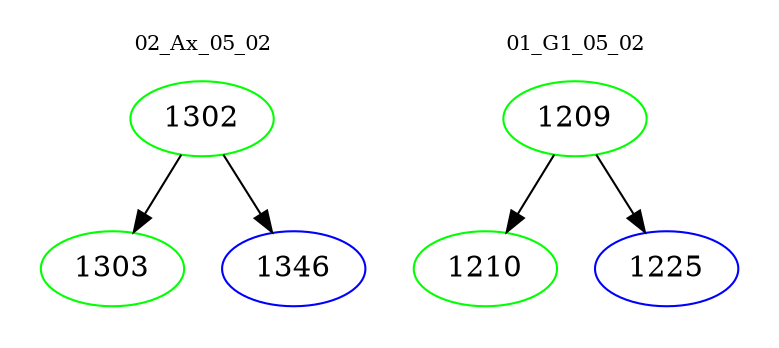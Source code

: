 digraph{
subgraph cluster_0 {
color = white
label = "02_Ax_05_02";
fontsize=10;
T0_1302 [label="1302", color="green"]
T0_1302 -> T0_1303 [color="black"]
T0_1303 [label="1303", color="green"]
T0_1302 -> T0_1346 [color="black"]
T0_1346 [label="1346", color="blue"]
}
subgraph cluster_1 {
color = white
label = "01_G1_05_02";
fontsize=10;
T1_1209 [label="1209", color="green"]
T1_1209 -> T1_1210 [color="black"]
T1_1210 [label="1210", color="green"]
T1_1209 -> T1_1225 [color="black"]
T1_1225 [label="1225", color="blue"]
}
}
